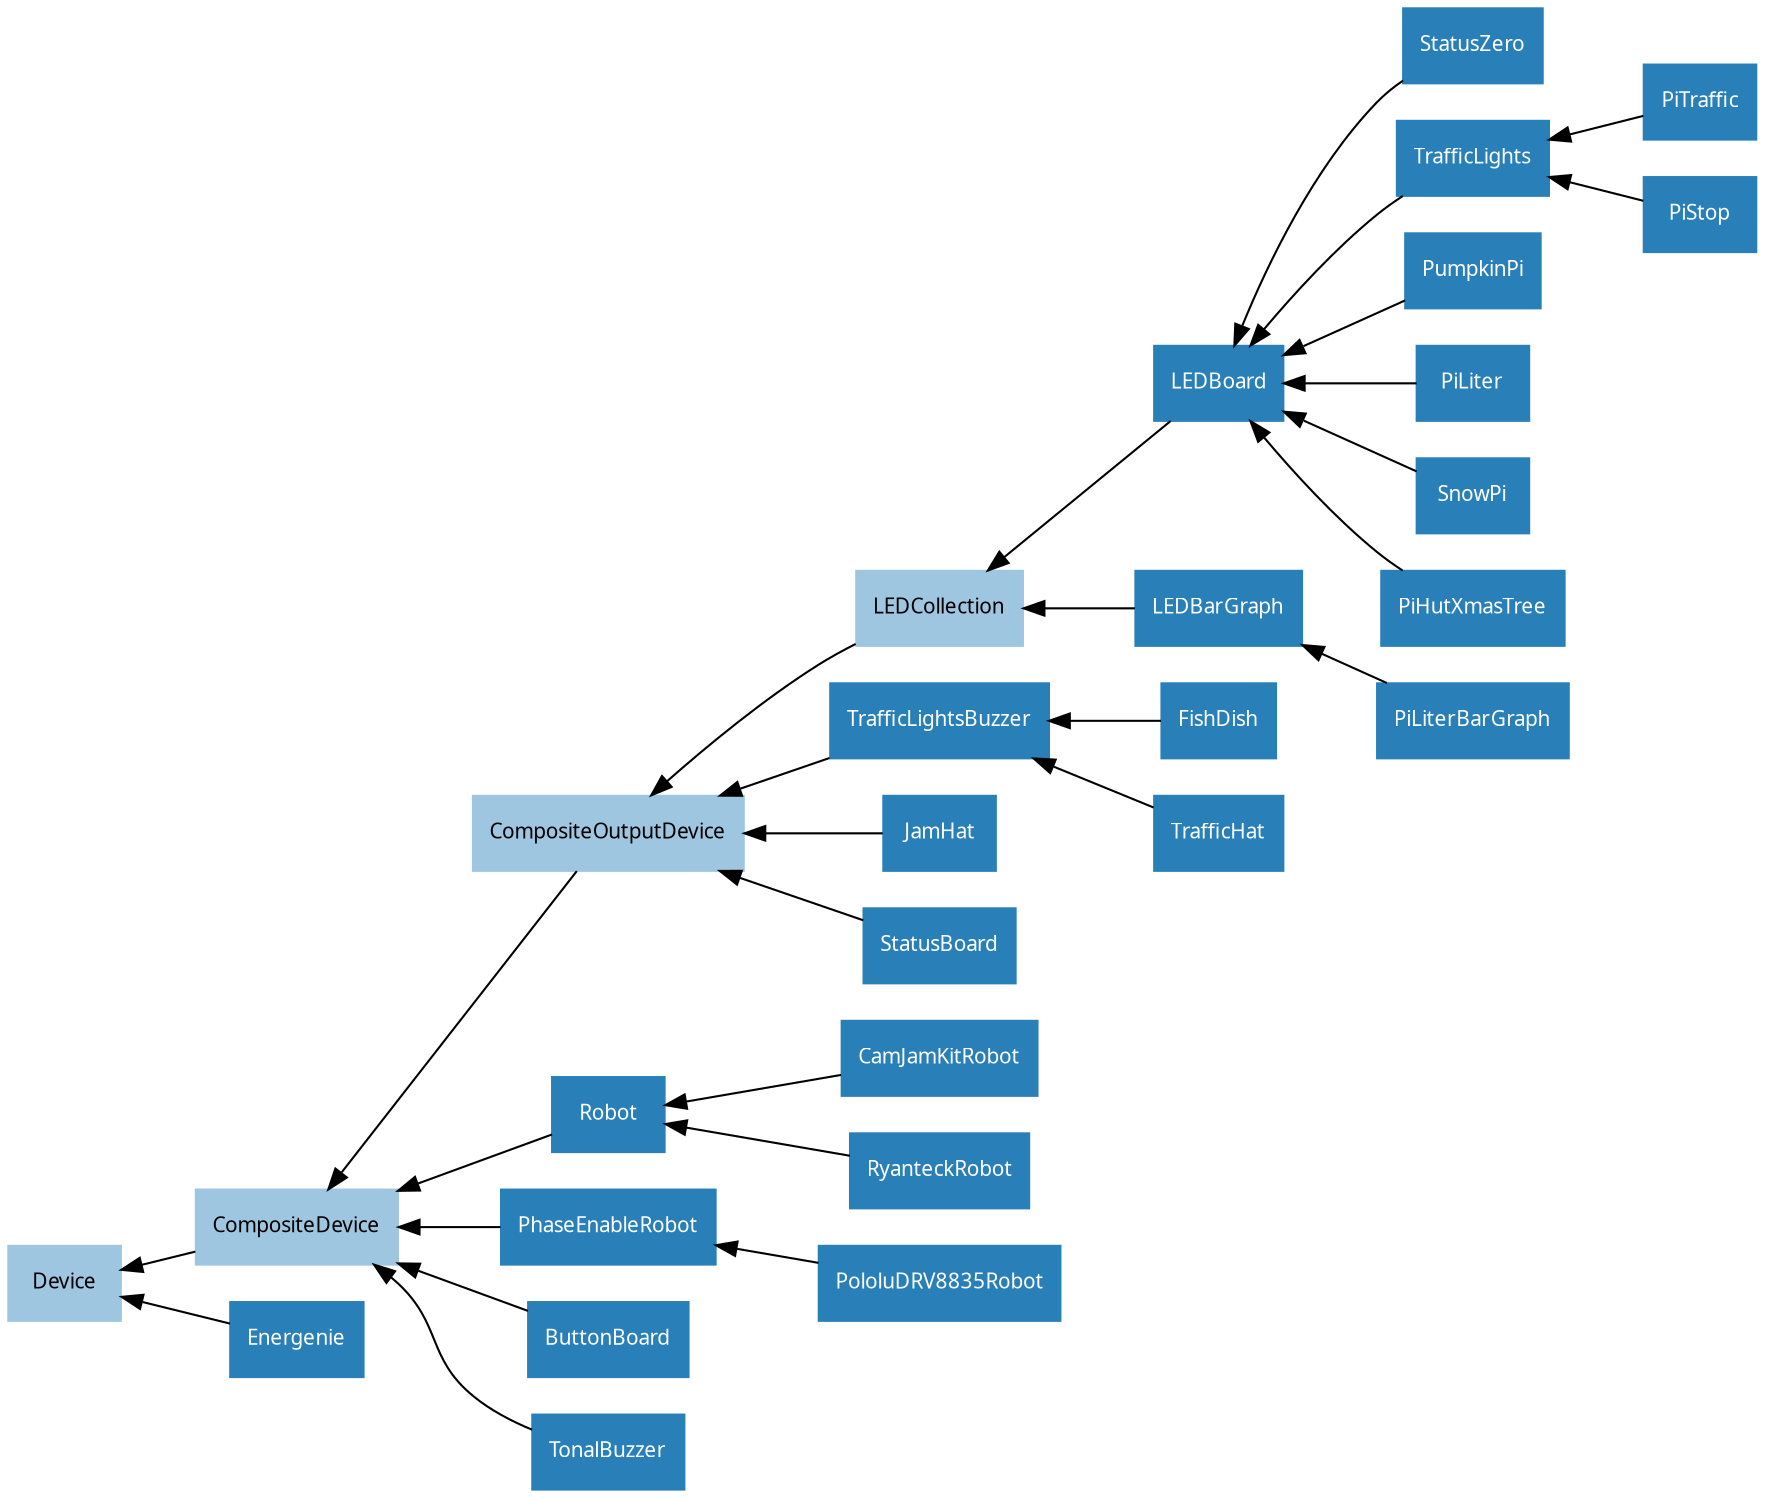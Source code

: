 digraph classes {
    graph [rankdir=RL];
    node [shape=rect, style=filled, fontname=Sans, fontsize=10];
    edge [];

    /* Mixin classes */
    node [color="#c69ee0", fontcolor="#000000"]

    

    /* Abstract classes */
    node [color="#9ec6e0", fontcolor="#000000"]

    Device;
    CompositeOutputDevice;
    CompositeDevice;
    LEDCollection;

    /* Concrete classes */
    node [color="#2980b9", fontcolor="#ffffff"];

    CamJamKitRobot->Robot;
    PhaseEnableRobot->CompositeDevice;
    CompositeDevice->Device;
    Energenie->Device;
    StatusZero->LEDBoard;
    FishDish->TrafficLightsBuzzer;
    LEDBarGraph->LEDCollection;
    TrafficLightsBuzzer->CompositeOutputDevice;
    TrafficLights->LEDBoard;
    PiTraffic->TrafficLights;
    PumpkinPi->LEDBoard;
    TrafficHat->TrafficLightsBuzzer;
    PiLiter->LEDBoard;
    LEDCollection->CompositeOutputDevice;
    PiStop->TrafficLights;
    CompositeOutputDevice->CompositeDevice;
    JamHat->CompositeOutputDevice;
    PololuDRV8835Robot->PhaseEnableRobot;
    Robot->CompositeDevice;
    SnowPi->LEDBoard;
    ButtonBoard->CompositeDevice;
    RyanteckRobot->Robot;
    PiLiterBarGraph->LEDBarGraph;
    StatusBoard->CompositeOutputDevice;
    PiHutXmasTree->LEDBoard;
    LEDBoard->LEDCollection;
    TonalBuzzer->CompositeDevice;
}
